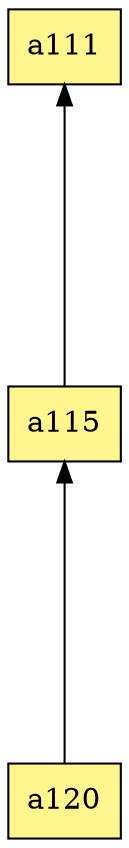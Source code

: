 digraph G {
rankdir=BT;ranksep="2.0";
"a120" [shape=record,fillcolor=khaki1,style=filled,label="{a120}"];
"a111" [shape=record,fillcolor=khaki1,style=filled,label="{a111}"];
"a115" [shape=record,fillcolor=khaki1,style=filled,label="{a115}"];
"a120" -> "a115"
"a115" -> "a111"
}